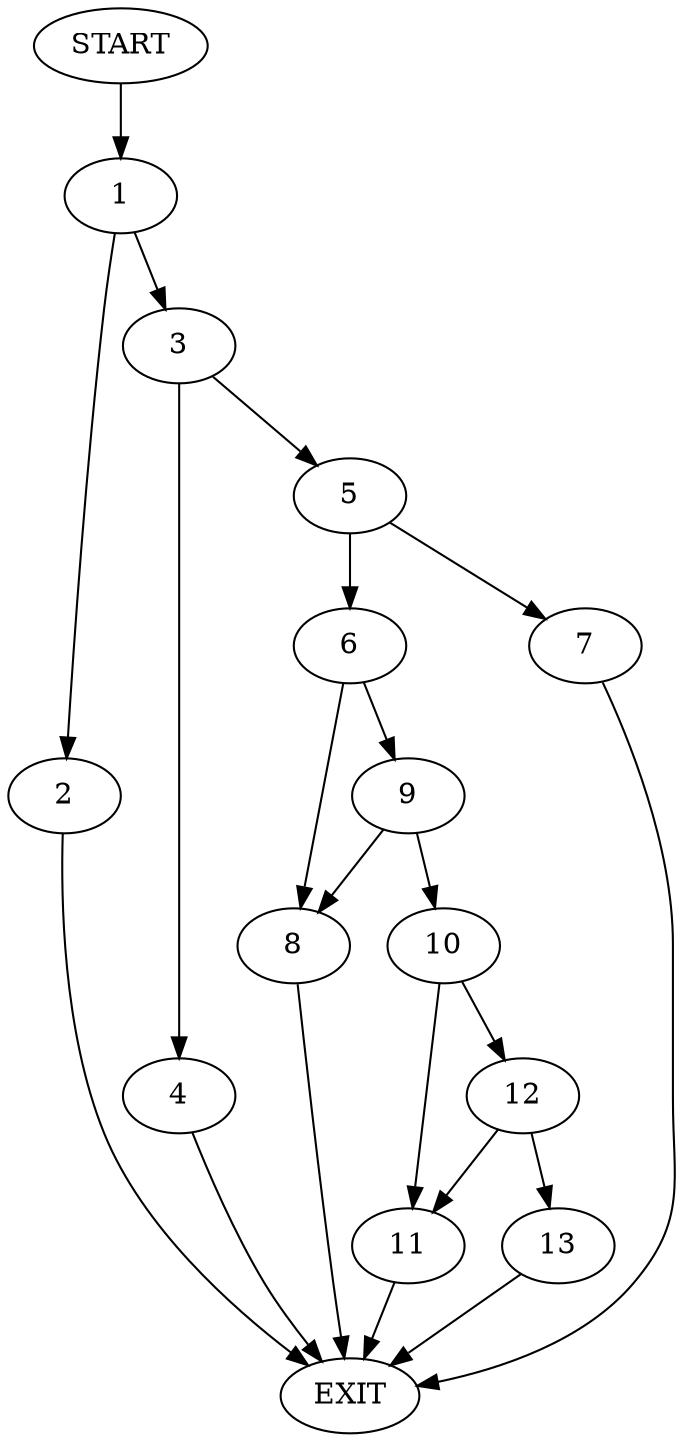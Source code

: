 digraph {
0 [label="START"]
14 [label="EXIT"]
0 -> 1
1 -> 2
1 -> 3
3 -> 4
3 -> 5
2 -> 14
5 -> 6
5 -> 7
4 -> 14
6 -> 8
6 -> 9
7 -> 14
9 -> 10
9 -> 8
8 -> 14
10 -> 11
10 -> 12
11 -> 14
12 -> 11
12 -> 13
13 -> 14
}

